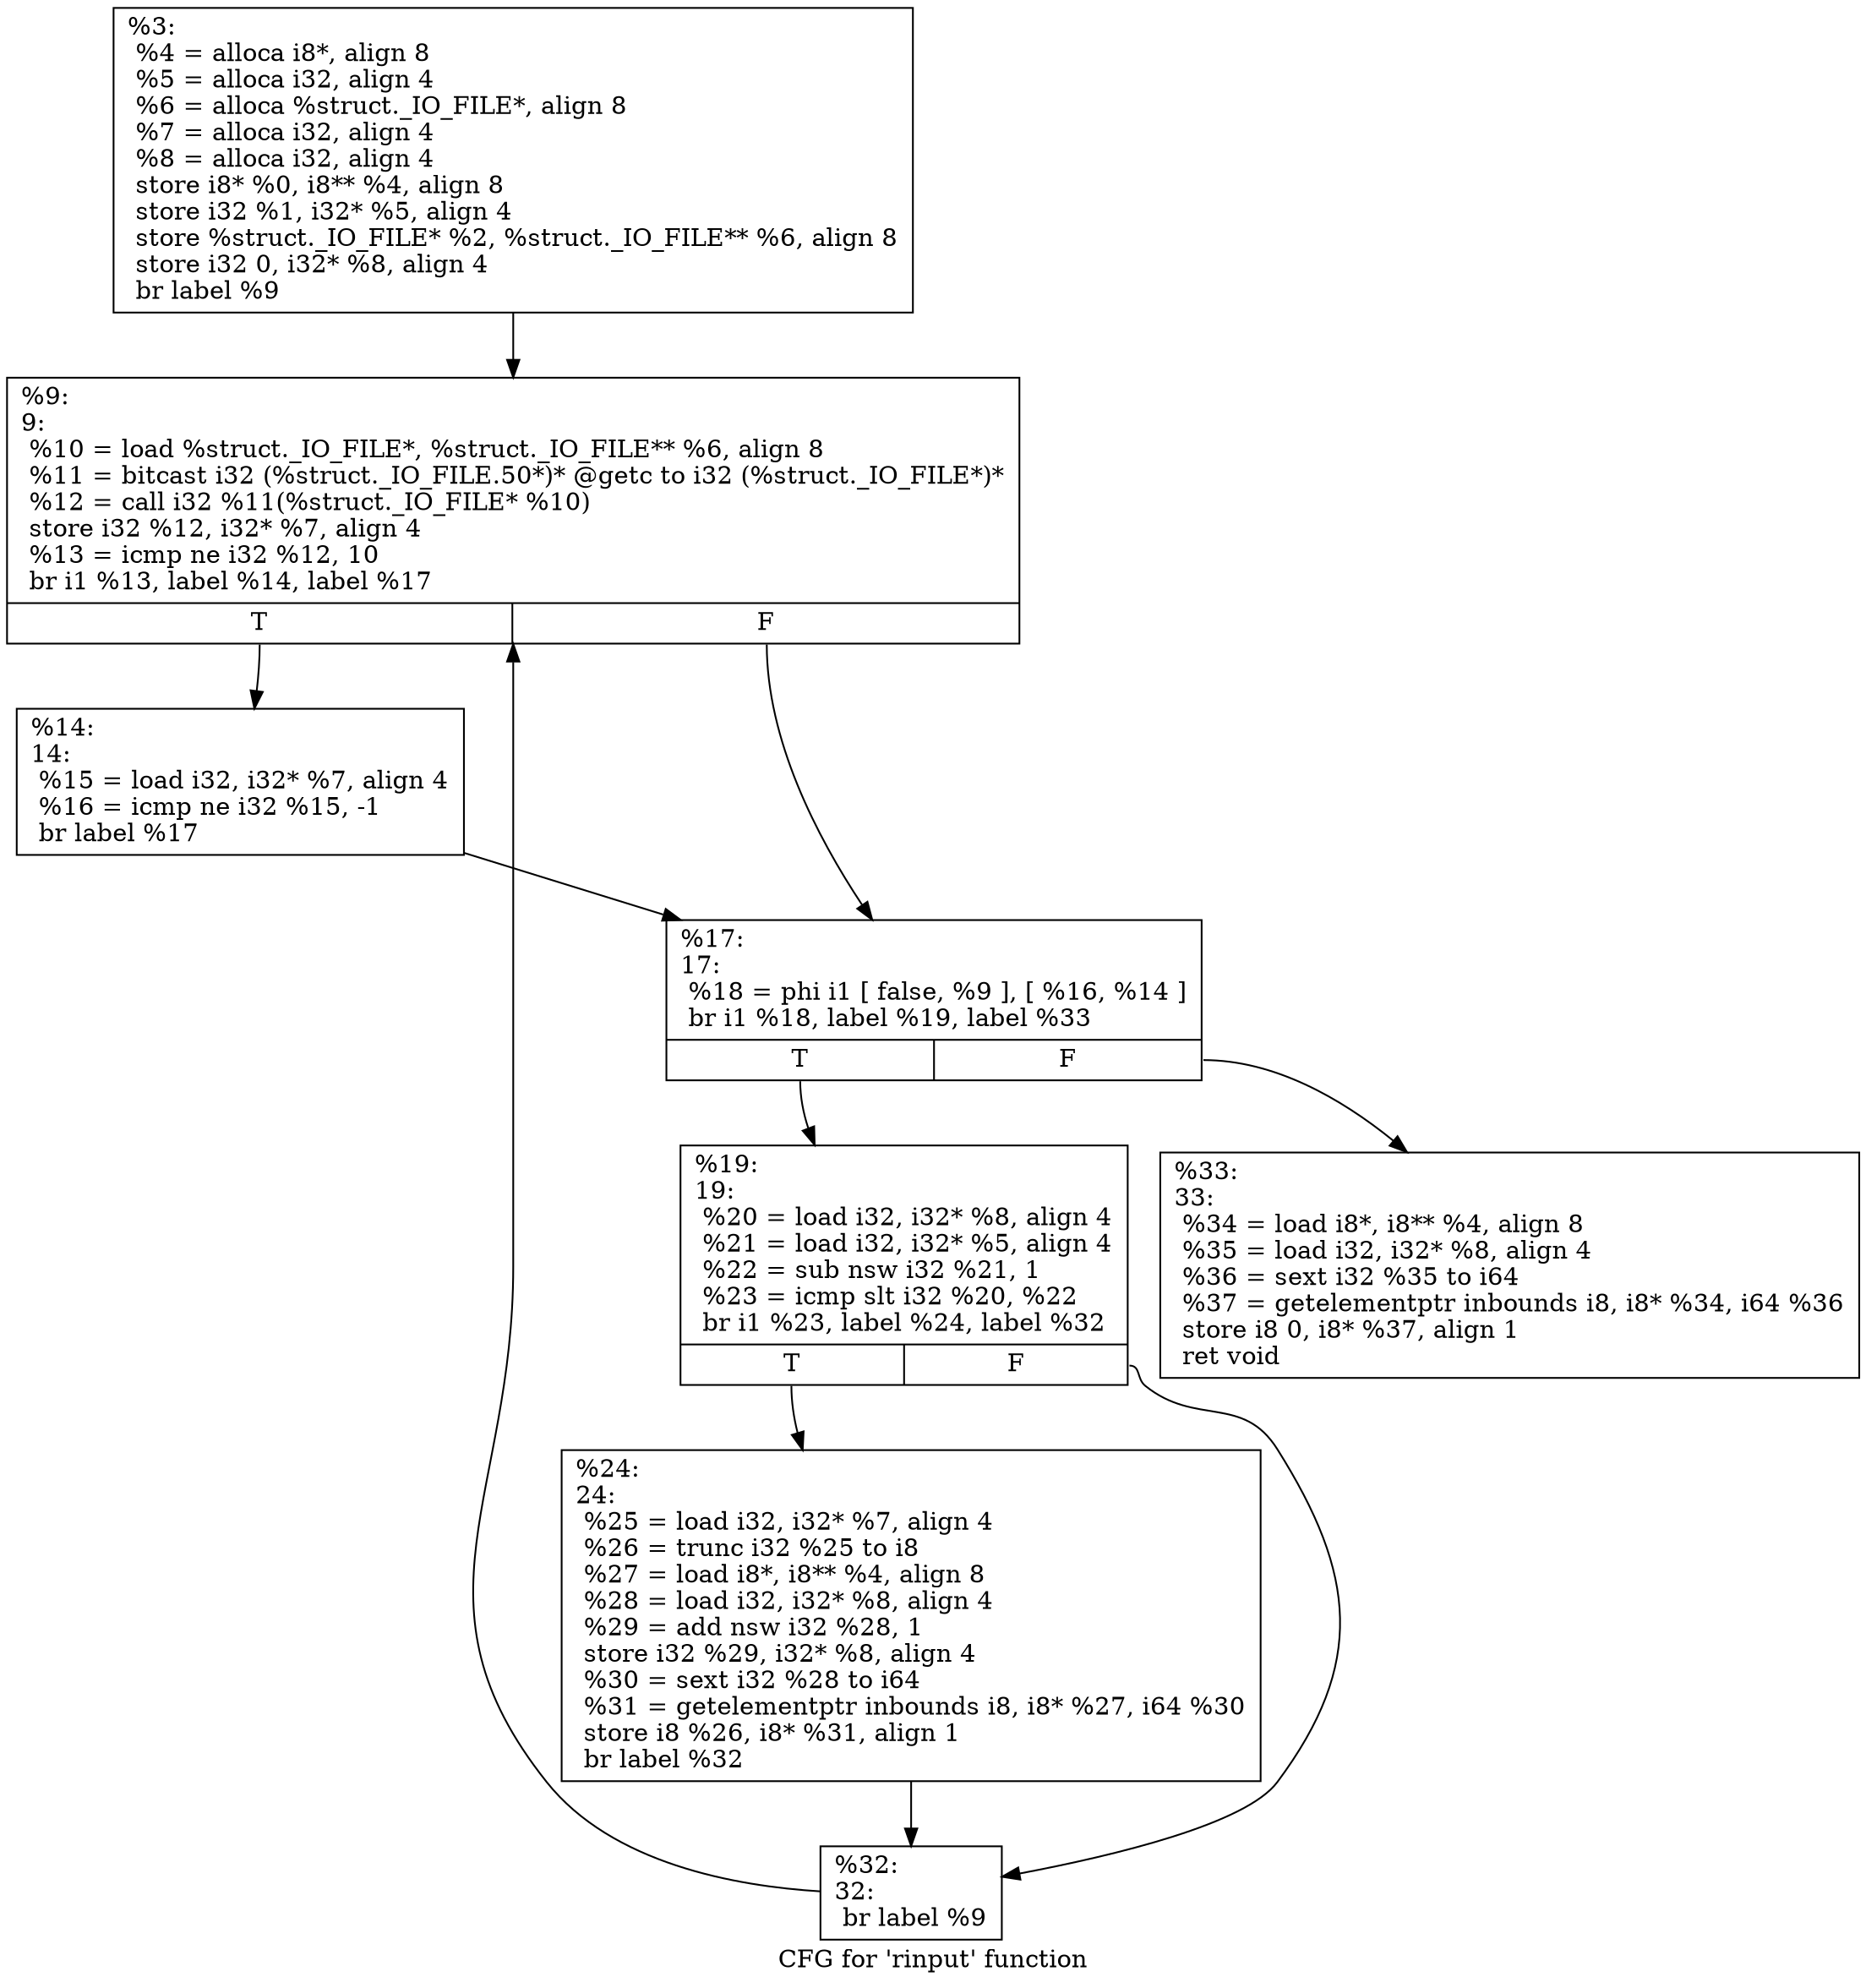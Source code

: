 digraph "CFG for 'rinput' function" {
	label="CFG for 'rinput' function";

	Node0x27e3d60 [shape=record,label="{%3:\l  %4 = alloca i8*, align 8\l  %5 = alloca i32, align 4\l  %6 = alloca %struct._IO_FILE*, align 8\l  %7 = alloca i32, align 4\l  %8 = alloca i32, align 4\l  store i8* %0, i8** %4, align 8\l  store i32 %1, i32* %5, align 4\l  store %struct._IO_FILE* %2, %struct._IO_FILE** %6, align 8\l  store i32 0, i32* %8, align 4\l  br label %9\l}"];
	Node0x27e3d60 -> Node0x27e3db0;
	Node0x27e3db0 [shape=record,label="{%9:\l9:                                                \l  %10 = load %struct._IO_FILE*, %struct._IO_FILE** %6, align 8\l  %11 = bitcast i32 (%struct._IO_FILE.50*)* @getc to i32 (%struct._IO_FILE*)*\l  %12 = call i32 %11(%struct._IO_FILE* %10)\l  store i32 %12, i32* %7, align 4\l  %13 = icmp ne i32 %12, 10\l  br i1 %13, label %14, label %17\l|{<s0>T|<s1>F}}"];
	Node0x27e3db0:s0 -> Node0x27e3e00;
	Node0x27e3db0:s1 -> Node0x27e3e50;
	Node0x27e3e00 [shape=record,label="{%14:\l14:                                               \l  %15 = load i32, i32* %7, align 4\l  %16 = icmp ne i32 %15, -1\l  br label %17\l}"];
	Node0x27e3e00 -> Node0x27e3e50;
	Node0x27e3e50 [shape=record,label="{%17:\l17:                                               \l  %18 = phi i1 [ false, %9 ], [ %16, %14 ]\l  br i1 %18, label %19, label %33\l|{<s0>T|<s1>F}}"];
	Node0x27e3e50:s0 -> Node0x27e3ea0;
	Node0x27e3e50:s1 -> Node0x27e3f90;
	Node0x27e3ea0 [shape=record,label="{%19:\l19:                                               \l  %20 = load i32, i32* %8, align 4\l  %21 = load i32, i32* %5, align 4\l  %22 = sub nsw i32 %21, 1\l  %23 = icmp slt i32 %20, %22\l  br i1 %23, label %24, label %32\l|{<s0>T|<s1>F}}"];
	Node0x27e3ea0:s0 -> Node0x27e3ef0;
	Node0x27e3ea0:s1 -> Node0x27e3f40;
	Node0x27e3ef0 [shape=record,label="{%24:\l24:                                               \l  %25 = load i32, i32* %7, align 4\l  %26 = trunc i32 %25 to i8\l  %27 = load i8*, i8** %4, align 8\l  %28 = load i32, i32* %8, align 4\l  %29 = add nsw i32 %28, 1\l  store i32 %29, i32* %8, align 4\l  %30 = sext i32 %28 to i64\l  %31 = getelementptr inbounds i8, i8* %27, i64 %30\l  store i8 %26, i8* %31, align 1\l  br label %32\l}"];
	Node0x27e3ef0 -> Node0x27e3f40;
	Node0x27e3f40 [shape=record,label="{%32:\l32:                                               \l  br label %9\l}"];
	Node0x27e3f40 -> Node0x27e3db0;
	Node0x27e3f90 [shape=record,label="{%33:\l33:                                               \l  %34 = load i8*, i8** %4, align 8\l  %35 = load i32, i32* %8, align 4\l  %36 = sext i32 %35 to i64\l  %37 = getelementptr inbounds i8, i8* %34, i64 %36\l  store i8 0, i8* %37, align 1\l  ret void\l}"];
}
